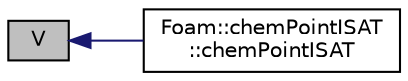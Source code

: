 digraph "V"
{
  bgcolor="transparent";
  edge [fontname="Helvetica",fontsize="10",labelfontname="Helvetica",labelfontsize="10"];
  node [fontname="Helvetica",fontsize="10",shape=record];
  rankdir="LR";
  Node21 [label="V",height=0.2,width=0.4,color="black", fillcolor="grey75", style="filled", fontcolor="black"];
  Node21 -> Node22 [dir="back",color="midnightblue",fontsize="10",style="solid",fontname="Helvetica"];
  Node22 [label="Foam::chemPointISAT\l::chemPointISAT",height=0.2,width=0.4,color="black",URL="$a31125.html#aac7bbd04177cbe0ce374318e71b5d4e7",tooltip="Construct from components. "];
}
